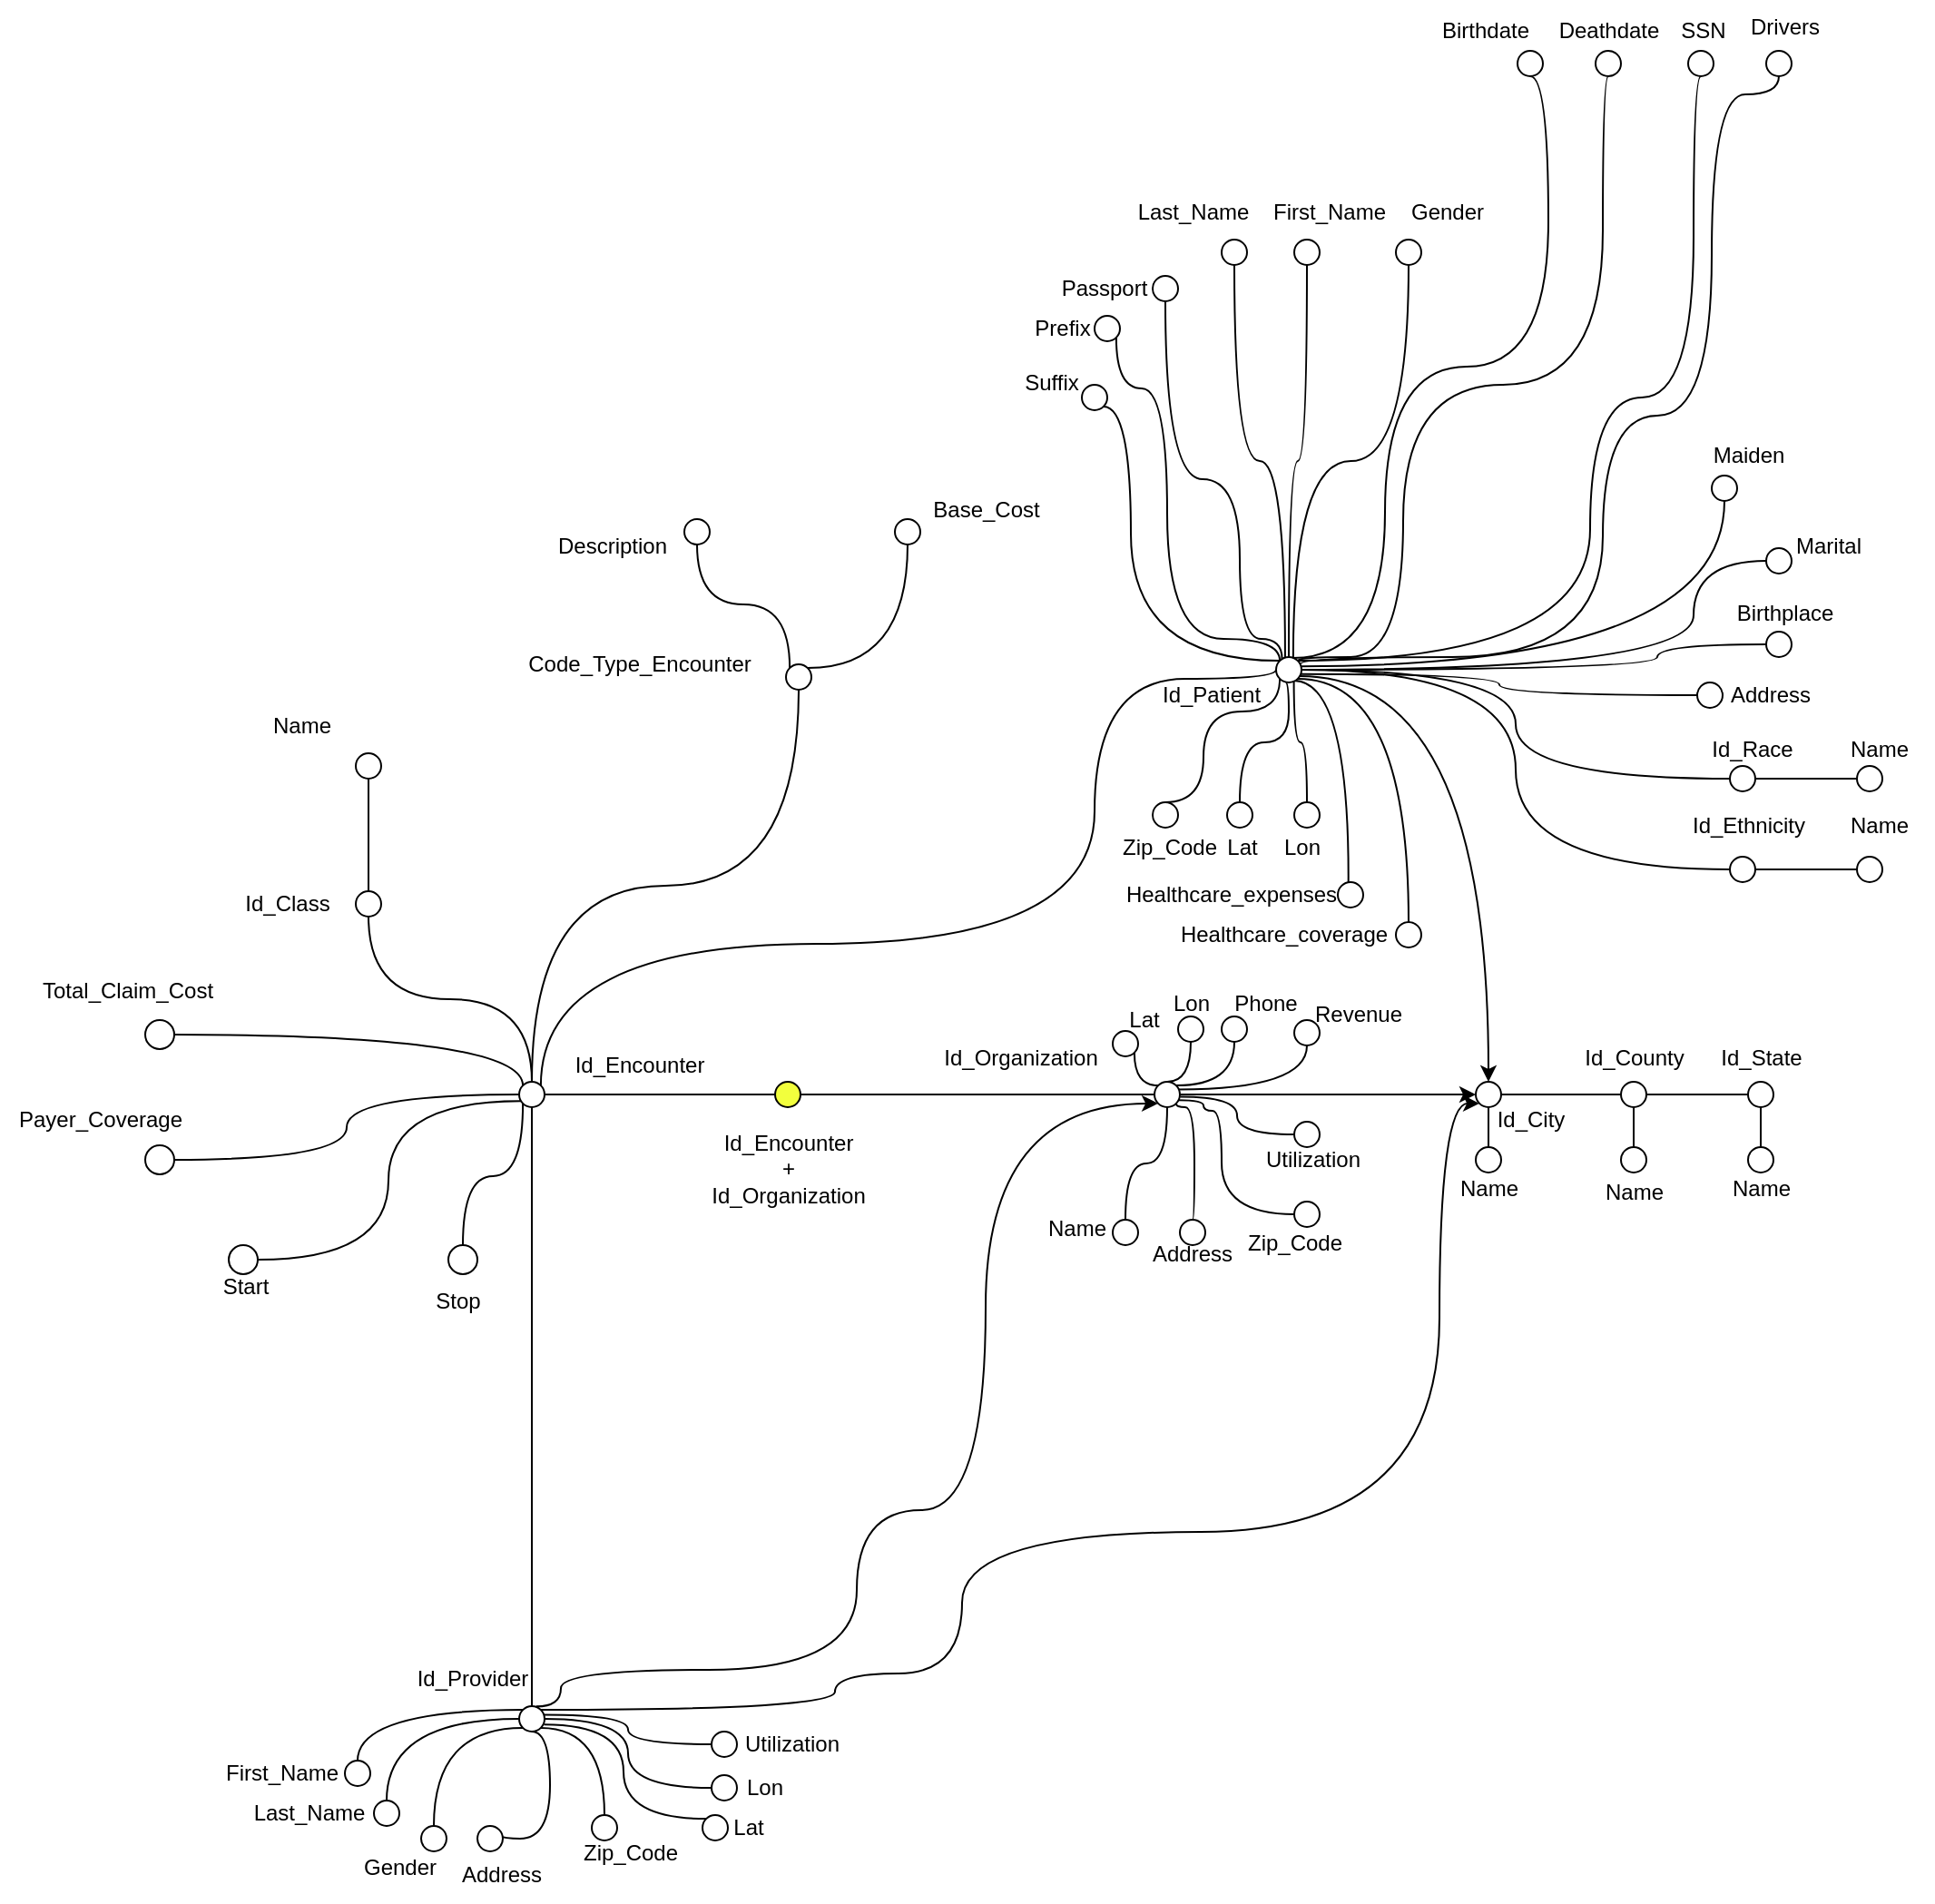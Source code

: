 <mxfile version="27.0.6">
  <diagram name="Pagina-1" id="tbLhMC2tCZrZLxijzygG">
    <mxGraphModel dx="1051" dy="716" grid="1" gridSize="10" guides="1" tooltips="1" connect="1" arrows="1" fold="1" page="1" pageScale="1" pageWidth="827" pageHeight="1169" math="0" shadow="0">
      <root>
        <mxCell id="0" />
        <mxCell id="1" parent="0" />
        <mxCell id="UD3QibeRNPxxmpjYGRvA-1" style="edgeStyle=orthogonalEdgeStyle;rounded=0;orthogonalLoop=1;jettySize=auto;html=1;exitX=0.5;exitY=1;exitDx=0;exitDy=0;entryX=0.5;entryY=0;entryDx=0;entryDy=0;endArrow=none;startFill=0;" edge="1" parent="1" source="UD3QibeRNPxxmpjYGRvA-6" target="UD3QibeRNPxxmpjYGRvA-25">
          <mxGeometry relative="1" as="geometry" />
        </mxCell>
        <mxCell id="UD3QibeRNPxxmpjYGRvA-2" style="edgeStyle=orthogonalEdgeStyle;rounded=0;orthogonalLoop=1;jettySize=auto;html=1;exitX=0.5;exitY=0;exitDx=0;exitDy=0;entryX=0.5;entryY=1;entryDx=0;entryDy=0;endArrow=none;startFill=0;curved=1;" edge="1" parent="1" source="UD3QibeRNPxxmpjYGRvA-6" target="UD3QibeRNPxxmpjYGRvA-27">
          <mxGeometry relative="1" as="geometry">
            <mxPoint x="633" y="732" as="targetPoint" />
          </mxGeometry>
        </mxCell>
        <mxCell id="UD3QibeRNPxxmpjYGRvA-3" style="edgeStyle=orthogonalEdgeStyle;rounded=0;orthogonalLoop=1;jettySize=auto;html=1;exitX=0.5;exitY=0;exitDx=0;exitDy=0;entryX=0.5;entryY=1;entryDx=0;entryDy=0;curved=1;endArrow=none;startFill=0;" edge="1" parent="1" source="UD3QibeRNPxxmpjYGRvA-6" target="UD3QibeRNPxxmpjYGRvA-8">
          <mxGeometry relative="1" as="geometry" />
        </mxCell>
        <mxCell id="UD3QibeRNPxxmpjYGRvA-4" style="edgeStyle=orthogonalEdgeStyle;rounded=0;orthogonalLoop=1;jettySize=auto;html=1;exitX=1;exitY=0;exitDx=0;exitDy=0;entryX=0;entryY=0.5;entryDx=0;entryDy=0;curved=1;endArrow=none;startFill=0;" edge="1" parent="1" source="UD3QibeRNPxxmpjYGRvA-6" target="UD3QibeRNPxxmpjYGRvA-109">
          <mxGeometry relative="1" as="geometry">
            <Array as="points">
              <mxPoint x="488" y="790" />
              <mxPoint x="793" y="790" />
              <mxPoint x="793" y="644" />
              <mxPoint x="893" y="644" />
            </Array>
          </mxGeometry>
        </mxCell>
        <mxCell id="UD3QibeRNPxxmpjYGRvA-5" style="edgeStyle=orthogonalEdgeStyle;rounded=0;orthogonalLoop=1;jettySize=auto;html=1;exitX=1;exitY=0.5;exitDx=0;exitDy=0;entryX=0;entryY=0.5;entryDx=0;entryDy=0;endArrow=none;startFill=0;" edge="1" parent="1" source="UD3QibeRNPxxmpjYGRvA-6" target="UD3QibeRNPxxmpjYGRvA-166">
          <mxGeometry relative="1" as="geometry" />
        </mxCell>
        <mxCell id="UD3QibeRNPxxmpjYGRvA-6" value="" style="ellipse;whiteSpace=wrap;html=1;aspect=fixed;fillColor=#FFFFFF;" vertex="1" parent="1">
          <mxGeometry x="476" y="866" width="14" height="14" as="geometry" />
        </mxCell>
        <mxCell id="UD3QibeRNPxxmpjYGRvA-7" value="Id_Encounter" style="text;html=1;align=center;verticalAlign=middle;resizable=0;points=[];autosize=1;strokeColor=none;fillColor=none;" vertex="1" parent="1">
          <mxGeometry x="497" y="842" width="90" height="30" as="geometry" />
        </mxCell>
        <mxCell id="UD3QibeRNPxxmpjYGRvA-8" value="" style="ellipse;whiteSpace=wrap;html=1;aspect=fixed;fillColor=#FFFFFF;" vertex="1" parent="1">
          <mxGeometry x="386" y="761" width="14" height="14" as="geometry" />
        </mxCell>
        <mxCell id="UD3QibeRNPxxmpjYGRvA-9" style="edgeStyle=orthogonalEdgeStyle;rounded=0;orthogonalLoop=1;jettySize=auto;html=1;exitX=1;exitY=0.5;exitDx=0;exitDy=0;entryX=0;entryY=0.5;entryDx=0;entryDy=0;endArrow=classic;startFill=0;endFill=1;" edge="1" parent="1" source="UD3QibeRNPxxmpjYGRvA-16" target="UD3QibeRNPxxmpjYGRvA-40">
          <mxGeometry relative="1" as="geometry" />
        </mxCell>
        <mxCell id="UD3QibeRNPxxmpjYGRvA-10" style="edgeStyle=orthogonalEdgeStyle;rounded=0;orthogonalLoop=1;jettySize=auto;html=1;exitX=0.5;exitY=1;exitDx=0;exitDy=0;entryX=0.5;entryY=0;entryDx=0;entryDy=0;curved=1;endArrow=none;startFill=0;" edge="1" parent="1" source="UD3QibeRNPxxmpjYGRvA-16" target="UD3QibeRNPxxmpjYGRvA-43">
          <mxGeometry relative="1" as="geometry" />
        </mxCell>
        <mxCell id="UD3QibeRNPxxmpjYGRvA-11" style="edgeStyle=orthogonalEdgeStyle;rounded=0;orthogonalLoop=1;jettySize=auto;html=1;exitX=0;exitY=0;exitDx=0;exitDy=0;entryX=1;entryY=1;entryDx=0;entryDy=0;strokeColor=default;curved=1;endArrow=none;startFill=0;" edge="1" parent="1" source="UD3QibeRNPxxmpjYGRvA-16" target="UD3QibeRNPxxmpjYGRvA-41">
          <mxGeometry relative="1" as="geometry" />
        </mxCell>
        <mxCell id="UD3QibeRNPxxmpjYGRvA-12" style="edgeStyle=orthogonalEdgeStyle;rounded=0;orthogonalLoop=1;jettySize=auto;html=1;exitX=0.5;exitY=0;exitDx=0;exitDy=0;entryX=0.5;entryY=1;entryDx=0;entryDy=0;curved=1;endArrow=none;startFill=0;" edge="1" parent="1" source="UD3QibeRNPxxmpjYGRvA-16" target="UD3QibeRNPxxmpjYGRvA-51">
          <mxGeometry relative="1" as="geometry" />
        </mxCell>
        <mxCell id="UD3QibeRNPxxmpjYGRvA-13" style="edgeStyle=orthogonalEdgeStyle;rounded=0;orthogonalLoop=1;jettySize=auto;html=1;exitX=1;exitY=0;exitDx=0;exitDy=0;entryX=0.5;entryY=1;entryDx=0;entryDy=0;curved=1;endArrow=none;startFill=0;" edge="1" parent="1" source="UD3QibeRNPxxmpjYGRvA-16" target="UD3QibeRNPxxmpjYGRvA-17">
          <mxGeometry relative="1" as="geometry" />
        </mxCell>
        <mxCell id="UD3QibeRNPxxmpjYGRvA-14" style="edgeStyle=orthogonalEdgeStyle;rounded=0;orthogonalLoop=1;jettySize=auto;html=1;exitX=0.933;exitY=0.302;exitDx=0;exitDy=0;entryX=0.5;entryY=1;entryDx=0;entryDy=0;curved=1;endArrow=none;startFill=0;exitPerimeter=0;" edge="1" parent="1" source="UD3QibeRNPxxmpjYGRvA-16" target="UD3QibeRNPxxmpjYGRvA-54">
          <mxGeometry relative="1" as="geometry" />
        </mxCell>
        <mxCell id="UD3QibeRNPxxmpjYGRvA-15" style="edgeStyle=orthogonalEdgeStyle;rounded=0;orthogonalLoop=1;jettySize=auto;html=1;exitX=1.014;exitY=0.588;exitDx=0;exitDy=0;entryX=0;entryY=0.5;entryDx=0;entryDy=0;curved=1;endArrow=none;startFill=0;exitPerimeter=0;" edge="1" parent="1" source="UD3QibeRNPxxmpjYGRvA-16" target="UD3QibeRNPxxmpjYGRvA-55">
          <mxGeometry relative="1" as="geometry" />
        </mxCell>
        <mxCell id="UD3QibeRNPxxmpjYGRvA-16" value="" style="ellipse;whiteSpace=wrap;html=1;aspect=fixed;fillColor=#FFFFFF;" vertex="1" parent="1">
          <mxGeometry x="826" y="866" width="14" height="14" as="geometry" />
        </mxCell>
        <mxCell id="UD3QibeRNPxxmpjYGRvA-17" value="" style="ellipse;whiteSpace=wrap;html=1;aspect=fixed;fillColor=#FFFFFF;" vertex="1" parent="1">
          <mxGeometry x="863" y="830" width="14" height="14" as="geometry" />
        </mxCell>
        <mxCell id="UD3QibeRNPxxmpjYGRvA-18" style="edgeStyle=orthogonalEdgeStyle;rounded=0;orthogonalLoop=1;jettySize=auto;html=1;exitX=0;exitY=0;exitDx=0;exitDy=0;entryX=0.5;entryY=0;entryDx=0;entryDy=0;curved=1;endArrow=none;startFill=0;" edge="1" parent="1" source="UD3QibeRNPxxmpjYGRvA-25" target="UD3QibeRNPxxmpjYGRvA-78">
          <mxGeometry relative="1" as="geometry" />
        </mxCell>
        <mxCell id="UD3QibeRNPxxmpjYGRvA-19" style="edgeStyle=orthogonalEdgeStyle;rounded=0;orthogonalLoop=1;jettySize=auto;html=1;exitX=0;exitY=0.5;exitDx=0;exitDy=0;entryX=0.5;entryY=0;entryDx=0;entryDy=0;curved=1;endArrow=none;startFill=0;" edge="1" parent="1" source="UD3QibeRNPxxmpjYGRvA-25" target="UD3QibeRNPxxmpjYGRvA-76">
          <mxGeometry relative="1" as="geometry" />
        </mxCell>
        <mxCell id="UD3QibeRNPxxmpjYGRvA-20" style="edgeStyle=orthogonalEdgeStyle;rounded=0;orthogonalLoop=1;jettySize=auto;html=1;exitX=0;exitY=1;exitDx=0;exitDy=0;entryX=0.5;entryY=0;entryDx=0;entryDy=0;curved=1;endArrow=none;startFill=0;" edge="1" parent="1" source="UD3QibeRNPxxmpjYGRvA-25" target="UD3QibeRNPxxmpjYGRvA-77">
          <mxGeometry relative="1" as="geometry" />
        </mxCell>
        <mxCell id="UD3QibeRNPxxmpjYGRvA-21" style="edgeStyle=orthogonalEdgeStyle;rounded=0;orthogonalLoop=1;jettySize=auto;html=1;exitX=1;exitY=1;exitDx=0;exitDy=0;curved=1;endArrow=none;startFill=0;" edge="1" parent="1" source="UD3QibeRNPxxmpjYGRvA-25" target="UD3QibeRNPxxmpjYGRvA-84">
          <mxGeometry relative="1" as="geometry" />
        </mxCell>
        <mxCell id="UD3QibeRNPxxmpjYGRvA-22" style="edgeStyle=orthogonalEdgeStyle;rounded=0;orthogonalLoop=1;jettySize=auto;html=1;exitX=0.971;exitY=0.342;exitDx=0;exitDy=0;entryX=0;entryY=0.5;entryDx=0;entryDy=0;curved=1;exitPerimeter=0;endArrow=none;startFill=0;" edge="1" parent="1" source="UD3QibeRNPxxmpjYGRvA-25" target="UD3QibeRNPxxmpjYGRvA-91">
          <mxGeometry relative="1" as="geometry" />
        </mxCell>
        <mxCell id="UD3QibeRNPxxmpjYGRvA-23" style="edgeStyle=orthogonalEdgeStyle;rounded=0;orthogonalLoop=1;jettySize=auto;html=1;exitX=1;exitY=0;exitDx=0;exitDy=0;entryX=0;entryY=1;entryDx=0;entryDy=0;curved=1;" edge="1" parent="1" source="UD3QibeRNPxxmpjYGRvA-25" target="UD3QibeRNPxxmpjYGRvA-40">
          <mxGeometry relative="1" as="geometry">
            <mxPoint x="1113" y="952" as="targetPoint" />
            <Array as="points">
              <mxPoint x="650" y="1212" />
              <mxPoint x="650" y="1192" />
              <mxPoint x="720" y="1192" />
              <mxPoint x="720" y="1114" />
              <mxPoint x="983" y="1114" />
              <mxPoint x="983" y="878" />
            </Array>
          </mxGeometry>
        </mxCell>
        <mxCell id="UD3QibeRNPxxmpjYGRvA-24" style="edgeStyle=orthogonalEdgeStyle;rounded=0;orthogonalLoop=1;jettySize=auto;html=1;entryX=0;entryY=1;entryDx=0;entryDy=0;curved=1;exitX=0.669;exitY=0.012;exitDx=0;exitDy=0;exitPerimeter=0;" edge="1" parent="1" source="UD3QibeRNPxxmpjYGRvA-25" target="UD3QibeRNPxxmpjYGRvA-16">
          <mxGeometry relative="1" as="geometry">
            <Array as="points">
              <mxPoint x="499" y="1190" />
              <mxPoint x="662" y="1190" />
              <mxPoint x="662" y="1102" />
              <mxPoint x="733" y="1102" />
              <mxPoint x="733" y="878" />
            </Array>
          </mxGeometry>
        </mxCell>
        <mxCell id="UD3QibeRNPxxmpjYGRvA-25" value="" style="ellipse;whiteSpace=wrap;html=1;aspect=fixed;fillColor=#FFFFFF;" vertex="1" parent="1">
          <mxGeometry x="476" y="1210" width="14" height="14" as="geometry" />
        </mxCell>
        <mxCell id="UD3QibeRNPxxmpjYGRvA-26" style="edgeStyle=orthogonalEdgeStyle;rounded=0;orthogonalLoop=1;jettySize=auto;html=1;exitX=1;exitY=0;exitDx=0;exitDy=0;curved=1;endArrow=none;startFill=0;" edge="1" parent="1" source="UD3QibeRNPxxmpjYGRvA-27" target="UD3QibeRNPxxmpjYGRvA-32">
          <mxGeometry relative="1" as="geometry" />
        </mxCell>
        <mxCell id="UD3QibeRNPxxmpjYGRvA-27" value="" style="ellipse;whiteSpace=wrap;html=1;aspect=fixed;fillColor=#FFFFFF;" vertex="1" parent="1">
          <mxGeometry x="623" y="636" width="14" height="14" as="geometry" />
        </mxCell>
        <mxCell id="UD3QibeRNPxxmpjYGRvA-28" value="Code_Type_Encounter&lt;div&gt;&lt;br&gt;&lt;/div&gt;" style="text;html=1;align=center;verticalAlign=middle;resizable=0;points=[];autosize=1;strokeColor=none;fillColor=none;" vertex="1" parent="1">
          <mxGeometry x="467" y="623" width="150" height="40" as="geometry" />
        </mxCell>
        <mxCell id="UD3QibeRNPxxmpjYGRvA-29" style="edgeStyle=orthogonalEdgeStyle;rounded=0;orthogonalLoop=1;jettySize=auto;html=1;exitX=0.5;exitY=1;exitDx=0;exitDy=0;entryX=0;entryY=0;entryDx=0;entryDy=0;curved=1;endArrow=none;startFill=0;" edge="1" parent="1" source="UD3QibeRNPxxmpjYGRvA-30" target="UD3QibeRNPxxmpjYGRvA-27">
          <mxGeometry relative="1" as="geometry" />
        </mxCell>
        <mxCell id="UD3QibeRNPxxmpjYGRvA-30" value="" style="ellipse;whiteSpace=wrap;html=1;aspect=fixed;fillColor=#FFFFFF;" vertex="1" parent="1">
          <mxGeometry x="567" y="556" width="14" height="14" as="geometry" />
        </mxCell>
        <mxCell id="UD3QibeRNPxxmpjYGRvA-31" value="Description" style="text;html=1;align=center;verticalAlign=middle;resizable=0;points=[];autosize=1;strokeColor=none;fillColor=none;" vertex="1" parent="1">
          <mxGeometry x="487" y="556" width="80" height="30" as="geometry" />
        </mxCell>
        <mxCell id="UD3QibeRNPxxmpjYGRvA-32" value="" style="ellipse;whiteSpace=wrap;html=1;aspect=fixed;fillColor=#FFFFFF;" vertex="1" parent="1">
          <mxGeometry x="683" y="556" width="14" height="14" as="geometry" />
        </mxCell>
        <mxCell id="UD3QibeRNPxxmpjYGRvA-33" value="Base_Cost" style="text;html=1;align=center;verticalAlign=middle;resizable=0;points=[];autosize=1;strokeColor=none;fillColor=none;" vertex="1" parent="1">
          <mxGeometry x="693" y="536" width="80" height="30" as="geometry" />
        </mxCell>
        <mxCell id="UD3QibeRNPxxmpjYGRvA-34" value="Id_Class" style="text;html=1;align=center;verticalAlign=middle;resizable=0;points=[];autosize=1;strokeColor=none;fillColor=none;" vertex="1" parent="1">
          <mxGeometry x="313" y="753" width="70" height="30" as="geometry" />
        </mxCell>
        <mxCell id="UD3QibeRNPxxmpjYGRvA-35" style="edgeStyle=orthogonalEdgeStyle;rounded=0;orthogonalLoop=1;jettySize=auto;html=1;exitX=0.5;exitY=1;exitDx=0;exitDy=0;entryX=0.5;entryY=0;entryDx=0;entryDy=0;endArrow=none;startFill=0;" edge="1" parent="1" source="UD3QibeRNPxxmpjYGRvA-36" target="UD3QibeRNPxxmpjYGRvA-8">
          <mxGeometry relative="1" as="geometry" />
        </mxCell>
        <mxCell id="UD3QibeRNPxxmpjYGRvA-36" value="" style="ellipse;whiteSpace=wrap;html=1;aspect=fixed;fillColor=#FFFFFF;" vertex="1" parent="1">
          <mxGeometry x="386" y="685" width="14" height="14" as="geometry" />
        </mxCell>
        <mxCell id="UD3QibeRNPxxmpjYGRvA-37" value="Name" style="text;html=1;align=center;verticalAlign=middle;resizable=0;points=[];autosize=1;strokeColor=none;fillColor=none;" vertex="1" parent="1">
          <mxGeometry x="326" y="655" width="60" height="30" as="geometry" />
        </mxCell>
        <mxCell id="UD3QibeRNPxxmpjYGRvA-38" value="Id_Organization" style="text;html=1;align=center;verticalAlign=middle;resizable=0;points=[];autosize=1;strokeColor=none;fillColor=none;" vertex="1" parent="1">
          <mxGeometry x="697" y="838" width="110" height="30" as="geometry" />
        </mxCell>
        <mxCell id="UD3QibeRNPxxmpjYGRvA-39" style="edgeStyle=orthogonalEdgeStyle;rounded=0;orthogonalLoop=1;jettySize=auto;html=1;exitX=1;exitY=0.5;exitDx=0;exitDy=0;entryX=0;entryY=0.5;entryDx=0;entryDy=0;endArrow=none;startFill=0;" edge="1" parent="1" source="UD3QibeRNPxxmpjYGRvA-40" target="UD3QibeRNPxxmpjYGRvA-64">
          <mxGeometry relative="1" as="geometry" />
        </mxCell>
        <mxCell id="UD3QibeRNPxxmpjYGRvA-40" value="" style="ellipse;whiteSpace=wrap;html=1;aspect=fixed;fillColor=#FFFFFF;" vertex="1" parent="1">
          <mxGeometry x="1003" y="866" width="14" height="14" as="geometry" />
        </mxCell>
        <mxCell id="UD3QibeRNPxxmpjYGRvA-41" value="" style="ellipse;whiteSpace=wrap;html=1;aspect=fixed;fillColor=#FFFFFF;" vertex="1" parent="1">
          <mxGeometry x="803" y="838" width="14" height="14" as="geometry" />
        </mxCell>
        <mxCell id="UD3QibeRNPxxmpjYGRvA-42" value="" style="ellipse;whiteSpace=wrap;html=1;aspect=fixed;fillColor=#FFFFFF;" vertex="1" parent="1">
          <mxGeometry x="840" y="942" width="14" height="14" as="geometry" />
        </mxCell>
        <mxCell id="UD3QibeRNPxxmpjYGRvA-43" value="" style="ellipse;whiteSpace=wrap;html=1;aspect=fixed;fillColor=#FFFFFF;" vertex="1" parent="1">
          <mxGeometry x="803" y="942" width="14" height="14" as="geometry" />
        </mxCell>
        <mxCell id="UD3QibeRNPxxmpjYGRvA-44" value="" style="ellipse;whiteSpace=wrap;html=1;aspect=fixed;fillColor=#FFFFFF;" vertex="1" parent="1">
          <mxGeometry x="903" y="932" width="14" height="14" as="geometry" />
        </mxCell>
        <mxCell id="UD3QibeRNPxxmpjYGRvA-45" value="Name" style="text;html=1;align=center;verticalAlign=middle;resizable=0;points=[];autosize=1;strokeColor=none;fillColor=none;" vertex="1" parent="1">
          <mxGeometry x="753" y="932" width="60" height="30" as="geometry" />
        </mxCell>
        <mxCell id="UD3QibeRNPxxmpjYGRvA-46" value="Address" style="text;strokeColor=none;align=center;fillColor=none;html=1;verticalAlign=middle;whiteSpace=wrap;rounded=0;" vertex="1" parent="1">
          <mxGeometry x="817" y="946" width="60" height="30" as="geometry" />
        </mxCell>
        <mxCell id="UD3QibeRNPxxmpjYGRvA-47" style="edgeStyle=orthogonalEdgeStyle;rounded=0;orthogonalLoop=1;jettySize=auto;html=1;exitX=1;exitY=1;exitDx=0;exitDy=0;entryX=0.5;entryY=0;entryDx=0;entryDy=0;curved=1;endArrow=none;startFill=0;" edge="1" parent="1" source="UD3QibeRNPxxmpjYGRvA-16" target="UD3QibeRNPxxmpjYGRvA-42">
          <mxGeometry relative="1" as="geometry">
            <mxPoint x="870" y="880" as="sourcePoint" />
            <mxPoint x="847" y="942" as="targetPoint" />
            <Array as="points">
              <mxPoint x="838" y="880" />
              <mxPoint x="848" y="880" />
              <mxPoint x="848" y="942" />
            </Array>
          </mxGeometry>
        </mxCell>
        <mxCell id="UD3QibeRNPxxmpjYGRvA-48" style="edgeStyle=orthogonalEdgeStyle;rounded=0;orthogonalLoop=1;jettySize=auto;html=1;exitX=0.934;exitY=0.725;exitDx=0;exitDy=0;curved=1;endArrow=none;startFill=0;exitPerimeter=0;" edge="1" parent="1" source="UD3QibeRNPxxmpjYGRvA-16" target="UD3QibeRNPxxmpjYGRvA-44">
          <mxGeometry relative="1" as="geometry">
            <mxPoint x="848" y="888" as="sourcePoint" />
            <mxPoint x="857" y="952" as="targetPoint" />
            <Array as="points">
              <mxPoint x="853" y="876" />
              <mxPoint x="853" y="882" />
              <mxPoint x="863" y="882" />
              <mxPoint x="863" y="939" />
            </Array>
          </mxGeometry>
        </mxCell>
        <mxCell id="UD3QibeRNPxxmpjYGRvA-49" value="Zip_Code" style="text;html=1;align=center;verticalAlign=middle;resizable=0;points=[];autosize=1;strokeColor=none;fillColor=none;" vertex="1" parent="1">
          <mxGeometry x="863" y="940" width="80" height="30" as="geometry" />
        </mxCell>
        <mxCell id="UD3QibeRNPxxmpjYGRvA-50" value="Lat" style="text;html=1;align=center;verticalAlign=middle;resizable=0;points=[];autosize=1;strokeColor=none;fillColor=none;" vertex="1" parent="1">
          <mxGeometry x="800" y="817" width="40" height="30" as="geometry" />
        </mxCell>
        <mxCell id="UD3QibeRNPxxmpjYGRvA-51" value="" style="ellipse;whiteSpace=wrap;html=1;aspect=fixed;fillColor=#FFFFFF;" vertex="1" parent="1">
          <mxGeometry x="839" y="830" width="14" height="14" as="geometry" />
        </mxCell>
        <mxCell id="UD3QibeRNPxxmpjYGRvA-52" value="Lon" style="text;html=1;align=center;verticalAlign=middle;resizable=0;points=[];autosize=1;strokeColor=none;fillColor=none;" vertex="1" parent="1">
          <mxGeometry x="826" y="808" width="40" height="30" as="geometry" />
        </mxCell>
        <mxCell id="UD3QibeRNPxxmpjYGRvA-53" value="Phone" style="text;html=1;align=center;verticalAlign=middle;resizable=0;points=[];autosize=1;strokeColor=none;fillColor=none;" vertex="1" parent="1">
          <mxGeometry x="857" y="808" width="60" height="30" as="geometry" />
        </mxCell>
        <mxCell id="UD3QibeRNPxxmpjYGRvA-54" value="" style="ellipse;whiteSpace=wrap;html=1;aspect=fixed;fillColor=#FFFFFF;" vertex="1" parent="1">
          <mxGeometry x="903" y="832" width="14" height="14" as="geometry" />
        </mxCell>
        <mxCell id="UD3QibeRNPxxmpjYGRvA-55" value="" style="ellipse;whiteSpace=wrap;html=1;aspect=fixed;fillColor=#FFFFFF;" vertex="1" parent="1">
          <mxGeometry x="903" y="888" width="14" height="14" as="geometry" />
        </mxCell>
        <mxCell id="UD3QibeRNPxxmpjYGRvA-56" value="Revenue" style="text;html=1;align=center;verticalAlign=middle;resizable=0;points=[];autosize=1;strokeColor=none;fillColor=none;" vertex="1" parent="1">
          <mxGeometry x="903" y="814" width="70" height="30" as="geometry" />
        </mxCell>
        <mxCell id="UD3QibeRNPxxmpjYGRvA-57" value="Utilization" style="text;html=1;align=center;verticalAlign=middle;resizable=0;points=[];autosize=1;strokeColor=none;fillColor=none;" vertex="1" parent="1">
          <mxGeometry x="873" y="894" width="80" height="30" as="geometry" />
        </mxCell>
        <mxCell id="UD3QibeRNPxxmpjYGRvA-58" value="Id_City" style="text;html=1;align=center;verticalAlign=middle;resizable=0;points=[];autosize=1;strokeColor=none;fillColor=none;" vertex="1" parent="1">
          <mxGeometry x="1003" y="872" width="60" height="30" as="geometry" />
        </mxCell>
        <mxCell id="UD3QibeRNPxxmpjYGRvA-59" style="edgeStyle=orthogonalEdgeStyle;rounded=0;orthogonalLoop=1;jettySize=auto;html=1;entryX=0.5;entryY=1;entryDx=0;entryDy=0;endArrow=none;startFill=0;" edge="1" parent="1" source="UD3QibeRNPxxmpjYGRvA-60" target="UD3QibeRNPxxmpjYGRvA-40">
          <mxGeometry relative="1" as="geometry" />
        </mxCell>
        <mxCell id="UD3QibeRNPxxmpjYGRvA-60" value="" style="ellipse;whiteSpace=wrap;html=1;aspect=fixed;fillColor=#FFFFFF;" vertex="1" parent="1">
          <mxGeometry x="1003" y="902" width="14" height="14" as="geometry" />
        </mxCell>
        <mxCell id="UD3QibeRNPxxmpjYGRvA-61" value="Name" style="text;html=1;align=center;verticalAlign=middle;resizable=0;points=[];autosize=1;strokeColor=none;fillColor=none;" vertex="1" parent="1">
          <mxGeometry x="980" y="910" width="60" height="30" as="geometry" />
        </mxCell>
        <mxCell id="UD3QibeRNPxxmpjYGRvA-62" style="edgeStyle=orthogonalEdgeStyle;rounded=0;orthogonalLoop=1;jettySize=auto;html=1;exitX=0.5;exitY=1;exitDx=0;exitDy=0;entryX=0.5;entryY=0;entryDx=0;entryDy=0;endArrow=none;startFill=0;" edge="1" parent="1" source="UD3QibeRNPxxmpjYGRvA-64" target="UD3QibeRNPxxmpjYGRvA-66">
          <mxGeometry relative="1" as="geometry" />
        </mxCell>
        <mxCell id="UD3QibeRNPxxmpjYGRvA-63" style="edgeStyle=orthogonalEdgeStyle;rounded=0;orthogonalLoop=1;jettySize=auto;html=1;exitX=1;exitY=0.5;exitDx=0;exitDy=0;entryX=0;entryY=0.5;entryDx=0;entryDy=0;endArrow=none;startFill=0;" edge="1" parent="1" source="UD3QibeRNPxxmpjYGRvA-64" target="UD3QibeRNPxxmpjYGRvA-69">
          <mxGeometry relative="1" as="geometry" />
        </mxCell>
        <mxCell id="UD3QibeRNPxxmpjYGRvA-64" value="" style="ellipse;whiteSpace=wrap;html=1;aspect=fixed;fillColor=#FFFFFF;" vertex="1" parent="1">
          <mxGeometry x="1083" y="866" width="14" height="14" as="geometry" />
        </mxCell>
        <mxCell id="UD3QibeRNPxxmpjYGRvA-65" value="Id_County" style="text;html=1;align=center;verticalAlign=middle;resizable=0;points=[];autosize=1;strokeColor=none;fillColor=none;" vertex="1" parent="1">
          <mxGeometry x="1050" y="838" width="80" height="30" as="geometry" />
        </mxCell>
        <mxCell id="UD3QibeRNPxxmpjYGRvA-66" value="" style="ellipse;whiteSpace=wrap;html=1;aspect=fixed;fillColor=#FFFFFF;" vertex="1" parent="1">
          <mxGeometry x="1083" y="902" width="14" height="14" as="geometry" />
        </mxCell>
        <mxCell id="UD3QibeRNPxxmpjYGRvA-67" value="Name" style="text;html=1;align=center;verticalAlign=middle;resizable=0;points=[];autosize=1;strokeColor=none;fillColor=none;" vertex="1" parent="1">
          <mxGeometry x="1060" y="912" width="60" height="30" as="geometry" />
        </mxCell>
        <mxCell id="UD3QibeRNPxxmpjYGRvA-68" style="edgeStyle=orthogonalEdgeStyle;rounded=0;orthogonalLoop=1;jettySize=auto;html=1;exitX=0.5;exitY=1;exitDx=0;exitDy=0;entryX=0.5;entryY=0;entryDx=0;entryDy=0;endArrow=none;startFill=0;" edge="1" parent="1" source="UD3QibeRNPxxmpjYGRvA-69" target="UD3QibeRNPxxmpjYGRvA-71">
          <mxGeometry relative="1" as="geometry" />
        </mxCell>
        <mxCell id="UD3QibeRNPxxmpjYGRvA-69" value="" style="ellipse;whiteSpace=wrap;html=1;aspect=fixed;fillColor=#FFFFFF;" vertex="1" parent="1">
          <mxGeometry x="1153" y="866" width="14" height="14" as="geometry" />
        </mxCell>
        <mxCell id="UD3QibeRNPxxmpjYGRvA-70" value="Id_State" style="text;html=1;align=center;verticalAlign=middle;resizable=0;points=[];autosize=1;strokeColor=none;fillColor=none;" vertex="1" parent="1">
          <mxGeometry x="1125" y="838" width="70" height="30" as="geometry" />
        </mxCell>
        <mxCell id="UD3QibeRNPxxmpjYGRvA-71" value="" style="ellipse;whiteSpace=wrap;html=1;aspect=fixed;fillColor=#FFFFFF;" vertex="1" parent="1">
          <mxGeometry x="1153" y="902" width="14" height="14" as="geometry" />
        </mxCell>
        <mxCell id="UD3QibeRNPxxmpjYGRvA-72" value="Name" style="text;html=1;align=center;verticalAlign=middle;resizable=0;points=[];autosize=1;strokeColor=none;fillColor=none;" vertex="1" parent="1">
          <mxGeometry x="1130" y="910" width="60" height="30" as="geometry" />
        </mxCell>
        <mxCell id="UD3QibeRNPxxmpjYGRvA-73" value="Id_Provider" style="text;html=1;align=center;verticalAlign=middle;resizable=0;points=[];autosize=1;strokeColor=none;fillColor=none;" vertex="1" parent="1">
          <mxGeometry x="410" y="1180" width="80" height="30" as="geometry" />
        </mxCell>
        <mxCell id="UD3QibeRNPxxmpjYGRvA-74" style="edgeStyle=orthogonalEdgeStyle;rounded=0;orthogonalLoop=1;jettySize=auto;html=1;exitX=0.5;exitY=0;exitDx=0;exitDy=0;entryX=0.5;entryY=1;entryDx=0;entryDy=0;curved=1;endArrow=none;startFill=0;" edge="1" parent="1" source="UD3QibeRNPxxmpjYGRvA-75" target="UD3QibeRNPxxmpjYGRvA-25">
          <mxGeometry relative="1" as="geometry">
            <Array as="points">
              <mxPoint x="460" y="1283" />
              <mxPoint x="493" y="1283" />
            </Array>
          </mxGeometry>
        </mxCell>
        <mxCell id="UD3QibeRNPxxmpjYGRvA-75" value="" style="ellipse;whiteSpace=wrap;html=1;aspect=fixed;fillColor=#FFFFFF;" vertex="1" parent="1">
          <mxGeometry x="453" y="1276" width="14" height="14" as="geometry" />
        </mxCell>
        <mxCell id="UD3QibeRNPxxmpjYGRvA-76" value="" style="ellipse;whiteSpace=wrap;html=1;aspect=fixed;fillColor=#FFFFFF;" vertex="1" parent="1">
          <mxGeometry x="396" y="1262" width="14" height="14" as="geometry" />
        </mxCell>
        <mxCell id="UD3QibeRNPxxmpjYGRvA-77" value="" style="ellipse;whiteSpace=wrap;html=1;aspect=fixed;fillColor=#FFFFFF;" vertex="1" parent="1">
          <mxGeometry x="422" y="1276" width="14" height="14" as="geometry" />
        </mxCell>
        <mxCell id="UD3QibeRNPxxmpjYGRvA-78" value="" style="ellipse;whiteSpace=wrap;html=1;aspect=fixed;fillColor=#FFFFFF;" vertex="1" parent="1">
          <mxGeometry x="380" y="1240" width="14" height="14" as="geometry" />
        </mxCell>
        <mxCell id="UD3QibeRNPxxmpjYGRvA-79" value="First_Name" style="text;html=1;align=center;verticalAlign=middle;resizable=0;points=[];autosize=1;strokeColor=none;fillColor=none;" vertex="1" parent="1">
          <mxGeometry x="300" y="1232" width="90" height="30" as="geometry" />
        </mxCell>
        <mxCell id="UD3QibeRNPxxmpjYGRvA-80" value="Last_Name" style="text;html=1;align=center;verticalAlign=middle;resizable=0;points=[];autosize=1;strokeColor=none;fillColor=none;" vertex="1" parent="1">
          <mxGeometry x="320" y="1254" width="80" height="30" as="geometry" />
        </mxCell>
        <mxCell id="UD3QibeRNPxxmpjYGRvA-81" value="Gender" style="text;html=1;align=center;verticalAlign=middle;resizable=0;points=[];autosize=1;strokeColor=none;fillColor=none;" vertex="1" parent="1">
          <mxGeometry x="380" y="1284" width="60" height="30" as="geometry" />
        </mxCell>
        <mxCell id="UD3QibeRNPxxmpjYGRvA-82" value="Address" style="text;html=1;align=center;verticalAlign=middle;resizable=0;points=[];autosize=1;strokeColor=none;fillColor=none;" vertex="1" parent="1">
          <mxGeometry x="431" y="1288" width="70" height="30" as="geometry" />
        </mxCell>
        <mxCell id="UD3QibeRNPxxmpjYGRvA-83" value="Zip_Code" style="text;html=1;align=center;verticalAlign=middle;resizable=0;points=[];autosize=1;strokeColor=none;fillColor=none;" vertex="1" parent="1">
          <mxGeometry x="497" y="1276" width="80" height="30" as="geometry" />
        </mxCell>
        <mxCell id="UD3QibeRNPxxmpjYGRvA-84" value="" style="ellipse;whiteSpace=wrap;html=1;aspect=fixed;fillColor=#FFFFFF;" vertex="1" parent="1">
          <mxGeometry x="516" y="1270" width="14" height="14" as="geometry" />
        </mxCell>
        <mxCell id="UD3QibeRNPxxmpjYGRvA-85" value="Lon" style="text;html=1;align=center;verticalAlign=middle;resizable=0;points=[];autosize=1;strokeColor=none;fillColor=none;" vertex="1" parent="1">
          <mxGeometry x="591" y="1240" width="40" height="30" as="geometry" />
        </mxCell>
        <mxCell id="UD3QibeRNPxxmpjYGRvA-86" value="Lat" style="text;html=1;align=center;verticalAlign=middle;resizable=0;points=[];autosize=1;strokeColor=none;fillColor=none;" vertex="1" parent="1">
          <mxGeometry x="582" y="1262" width="40" height="30" as="geometry" />
        </mxCell>
        <mxCell id="UD3QibeRNPxxmpjYGRvA-87" value="" style="ellipse;whiteSpace=wrap;html=1;aspect=fixed;fillColor=#FFFFFF;" vertex="1" parent="1">
          <mxGeometry x="577" y="1270" width="14" height="14" as="geometry" />
        </mxCell>
        <mxCell id="UD3QibeRNPxxmpjYGRvA-88" value="" style="ellipse;whiteSpace=wrap;html=1;aspect=fixed;fillColor=#FFFFFF;" vertex="1" parent="1">
          <mxGeometry x="582" y="1248" width="14" height="14" as="geometry" />
        </mxCell>
        <mxCell id="UD3QibeRNPxxmpjYGRvA-89" style="edgeStyle=orthogonalEdgeStyle;rounded=0;orthogonalLoop=1;jettySize=auto;html=1;exitX=1;exitY=0.5;exitDx=0;exitDy=0;entryX=0;entryY=0.5;entryDx=0;entryDy=0;endArrow=none;startFill=0;curved=1;" edge="1" parent="1" source="UD3QibeRNPxxmpjYGRvA-25" target="UD3QibeRNPxxmpjYGRvA-88">
          <mxGeometry relative="1" as="geometry" />
        </mxCell>
        <mxCell id="UD3QibeRNPxxmpjYGRvA-90" style="edgeStyle=orthogonalEdgeStyle;rounded=0;orthogonalLoop=1;jettySize=auto;html=1;exitX=0;exitY=0;exitDx=0;exitDy=0;entryX=0.981;entryY=0.726;entryDx=0;entryDy=0;entryPerimeter=0;endArrow=none;startFill=0;curved=1;" edge="1" parent="1" source="UD3QibeRNPxxmpjYGRvA-87" target="UD3QibeRNPxxmpjYGRvA-25">
          <mxGeometry relative="1" as="geometry" />
        </mxCell>
        <mxCell id="UD3QibeRNPxxmpjYGRvA-91" value="" style="ellipse;whiteSpace=wrap;html=1;aspect=fixed;fillColor=#FFFFFF;" vertex="1" parent="1">
          <mxGeometry x="582" y="1224" width="14" height="14" as="geometry" />
        </mxCell>
        <mxCell id="UD3QibeRNPxxmpjYGRvA-92" value="Utilization" style="text;html=1;align=center;verticalAlign=middle;resizable=0;points=[];autosize=1;strokeColor=none;fillColor=none;" vertex="1" parent="1">
          <mxGeometry x="586" y="1216" width="80" height="30" as="geometry" />
        </mxCell>
        <mxCell id="UD3QibeRNPxxmpjYGRvA-93" style="edgeStyle=orthogonalEdgeStyle;rounded=0;orthogonalLoop=1;jettySize=auto;html=1;exitX=0.924;exitY=0.747;exitDx=0;exitDy=0;entryX=0.5;entryY=0;entryDx=0;entryDy=0;curved=1;exitPerimeter=0;" edge="1" parent="1" source="UD3QibeRNPxxmpjYGRvA-109" target="UD3QibeRNPxxmpjYGRvA-40">
          <mxGeometry relative="1" as="geometry" />
        </mxCell>
        <mxCell id="UD3QibeRNPxxmpjYGRvA-94" style="edgeStyle=orthogonalEdgeStyle;rounded=0;orthogonalLoop=1;jettySize=auto;html=1;exitX=0.355;exitY=0.017;exitDx=0;exitDy=0;entryX=0.5;entryY=1;entryDx=0;entryDy=0;curved=1;endArrow=none;startFill=0;exitPerimeter=0;" edge="1" parent="1" source="UD3QibeRNPxxmpjYGRvA-109" target="UD3QibeRNPxxmpjYGRvA-114">
          <mxGeometry relative="1" as="geometry" />
        </mxCell>
        <mxCell id="UD3QibeRNPxxmpjYGRvA-95" style="edgeStyle=orthogonalEdgeStyle;rounded=0;orthogonalLoop=1;jettySize=auto;html=1;exitX=0.5;exitY=0;exitDx=0;exitDy=0;entryX=0.5;entryY=1;entryDx=0;entryDy=0;curved=1;endArrow=none;startFill=0;" edge="1" parent="1" source="UD3QibeRNPxxmpjYGRvA-109" target="UD3QibeRNPxxmpjYGRvA-112">
          <mxGeometry relative="1" as="geometry" />
        </mxCell>
        <mxCell id="UD3QibeRNPxxmpjYGRvA-96" style="edgeStyle=orthogonalEdgeStyle;rounded=0;orthogonalLoop=1;jettySize=auto;html=1;exitX=0.673;exitY=0.055;exitDx=0;exitDy=0;entryX=0.5;entryY=1;entryDx=0;entryDy=0;curved=1;exitPerimeter=0;endArrow=none;startFill=0;" edge="1" parent="1" source="UD3QibeRNPxxmpjYGRvA-109" target="UD3QibeRNPxxmpjYGRvA-113">
          <mxGeometry relative="1" as="geometry">
            <mxPoint x="963" y="422" as="targetPoint" />
          </mxGeometry>
        </mxCell>
        <mxCell id="UD3QibeRNPxxmpjYGRvA-97" style="edgeStyle=orthogonalEdgeStyle;rounded=0;orthogonalLoop=1;jettySize=auto;html=1;exitX=0.651;exitY=0.036;exitDx=0;exitDy=0;entryX=0.5;entryY=1;entryDx=0;entryDy=0;curved=1;exitPerimeter=0;endArrow=none;startFill=0;" edge="1" parent="1" source="UD3QibeRNPxxmpjYGRvA-109" target="UD3QibeRNPxxmpjYGRvA-111">
          <mxGeometry relative="1" as="geometry">
            <mxPoint x="1043" y="372" as="targetPoint" />
            <Array as="points">
              <mxPoint x="953" y="632" />
              <mxPoint x="953" y="472" />
              <mxPoint x="1043" y="472" />
              <mxPoint x="1043" y="312" />
            </Array>
          </mxGeometry>
        </mxCell>
        <mxCell id="UD3QibeRNPxxmpjYGRvA-98" style="edgeStyle=orthogonalEdgeStyle;rounded=0;orthogonalLoop=1;jettySize=auto;html=1;exitX=0.978;exitY=0.364;exitDx=0;exitDy=0;entryX=0.5;entryY=1;entryDx=0;entryDy=0;exitPerimeter=0;curved=1;endArrow=none;startFill=0;" edge="1" parent="1" source="UD3QibeRNPxxmpjYGRvA-109" target="UD3QibeRNPxxmpjYGRvA-137">
          <mxGeometry relative="1" as="geometry">
            <mxPoint x="1143.656" y="638.951" as="targetPoint" />
            <Array as="points">
              <mxPoint x="1140" y="637" />
            </Array>
          </mxGeometry>
        </mxCell>
        <mxCell id="UD3QibeRNPxxmpjYGRvA-99" style="edgeStyle=orthogonalEdgeStyle;rounded=0;orthogonalLoop=1;jettySize=auto;html=1;exitX=1;exitY=0.5;exitDx=0;exitDy=0;entryX=0;entryY=0.5;entryDx=0;entryDy=0;curved=1;endArrow=none;startFill=0;" edge="1" parent="1" source="UD3QibeRNPxxmpjYGRvA-109" target="UD3QibeRNPxxmpjYGRvA-138">
          <mxGeometry relative="1" as="geometry">
            <Array as="points">
              <mxPoint x="1123" y="639" />
              <mxPoint x="1123" y="579" />
            </Array>
          </mxGeometry>
        </mxCell>
        <mxCell id="UD3QibeRNPxxmpjYGRvA-100" style="edgeStyle=orthogonalEdgeStyle;rounded=0;orthogonalLoop=1;jettySize=auto;html=1;exitX=1;exitY=0.5;exitDx=0;exitDy=0;entryX=0;entryY=0.5;entryDx=0;entryDy=0;curved=1;endArrow=none;startFill=0;" edge="1" parent="1" source="UD3QibeRNPxxmpjYGRvA-109" target="UD3QibeRNPxxmpjYGRvA-139">
          <mxGeometry relative="1" as="geometry">
            <Array as="points">
              <mxPoint x="1103" y="639" />
              <mxPoint x="1103" y="625" />
            </Array>
          </mxGeometry>
        </mxCell>
        <mxCell id="UD3QibeRNPxxmpjYGRvA-101" style="edgeStyle=orthogonalEdgeStyle;rounded=0;orthogonalLoop=1;jettySize=auto;html=1;exitX=0.976;exitY=0.669;exitDx=0;exitDy=0;entryX=0;entryY=0.5;entryDx=0;entryDy=0;curved=1;exitPerimeter=0;endArrow=none;startFill=0;" edge="1" parent="1" source="UD3QibeRNPxxmpjYGRvA-109" target="UD3QibeRNPxxmpjYGRvA-140">
          <mxGeometry relative="1" as="geometry" />
        </mxCell>
        <mxCell id="UD3QibeRNPxxmpjYGRvA-102" style="edgeStyle=orthogonalEdgeStyle;rounded=0;orthogonalLoop=1;jettySize=auto;html=1;exitX=1.013;exitY=0.249;exitDx=0;exitDy=0;entryX=0.5;entryY=0;entryDx=0;entryDy=0;curved=1;endArrow=none;startFill=0;exitPerimeter=0;" edge="1" parent="1" source="UD3QibeRNPxxmpjYGRvA-110" target="UD3QibeRNPxxmpjYGRvA-148">
          <mxGeometry relative="1" as="geometry">
            <Array as="points">
              <mxPoint x="900" y="646" />
              <mxPoint x="900" y="679" />
              <mxPoint x="873" y="679" />
            </Array>
          </mxGeometry>
        </mxCell>
        <mxCell id="UD3QibeRNPxxmpjYGRvA-103" style="edgeStyle=orthogonalEdgeStyle;rounded=0;orthogonalLoop=1;jettySize=auto;html=1;exitX=0;exitY=1;exitDx=0;exitDy=0;entryX=0.5;entryY=0;entryDx=0;entryDy=0;curved=1;endArrow=none;startFill=0;" edge="1" parent="1" source="UD3QibeRNPxxmpjYGRvA-109" target="UD3QibeRNPxxmpjYGRvA-147">
          <mxGeometry relative="1" as="geometry">
            <Array as="points">
              <mxPoint x="895" y="662" />
              <mxPoint x="853" y="662" />
            </Array>
          </mxGeometry>
        </mxCell>
        <mxCell id="UD3QibeRNPxxmpjYGRvA-104" style="edgeStyle=orthogonalEdgeStyle;rounded=0;orthogonalLoop=1;jettySize=auto;html=1;exitX=0.7;exitY=0.961;exitDx=0;exitDy=0;entryX=0.5;entryY=0;entryDx=0;entryDy=0;exitPerimeter=0;curved=1;endArrow=none;startFill=0;" edge="1" parent="1" source="UD3QibeRNPxxmpjYGRvA-109" target="UD3QibeRNPxxmpjYGRvA-150">
          <mxGeometry relative="1" as="geometry">
            <Array as="points">
              <mxPoint x="903" y="679" />
              <mxPoint x="910" y="679" />
            </Array>
          </mxGeometry>
        </mxCell>
        <mxCell id="UD3QibeRNPxxmpjYGRvA-105" style="edgeStyle=orthogonalEdgeStyle;rounded=0;orthogonalLoop=1;jettySize=auto;html=1;exitX=0.797;exitY=0.928;exitDx=0;exitDy=0;entryX=0.5;entryY=0;entryDx=0;entryDy=0;curved=1;endArrow=none;startFill=0;exitPerimeter=0;" edge="1" parent="1">
          <mxGeometry relative="1" as="geometry">
            <mxPoint x="902.998" y="644.992" as="sourcePoint" />
            <mxPoint x="932.84" y="756.0" as="targetPoint" />
          </mxGeometry>
        </mxCell>
        <mxCell id="UD3QibeRNPxxmpjYGRvA-106" style="edgeStyle=orthogonalEdgeStyle;rounded=0;orthogonalLoop=1;jettySize=auto;html=1;exitX=1;exitY=1;exitDx=0;exitDy=0;entryX=0.5;entryY=0;entryDx=0;entryDy=0;curved=1;endArrow=none;startFill=0;" edge="1" parent="1" source="UD3QibeRNPxxmpjYGRvA-109" target="UD3QibeRNPxxmpjYGRvA-152">
          <mxGeometry relative="1" as="geometry" />
        </mxCell>
        <mxCell id="UD3QibeRNPxxmpjYGRvA-107" style="edgeStyle=orthogonalEdgeStyle;rounded=0;orthogonalLoop=1;jettySize=auto;html=1;exitX=1;exitY=0.5;exitDx=0;exitDy=0;entryX=0;entryY=0.5;entryDx=0;entryDy=0;curved=1;endArrow=none;startFill=0;" edge="1" parent="1" source="UD3QibeRNPxxmpjYGRvA-109" target="UD3QibeRNPxxmpjYGRvA-156">
          <mxGeometry relative="1" as="geometry" />
        </mxCell>
        <mxCell id="UD3QibeRNPxxmpjYGRvA-108" style="edgeStyle=orthogonalEdgeStyle;rounded=0;orthogonalLoop=1;jettySize=auto;html=1;exitX=1;exitY=0.5;exitDx=0;exitDy=0;entryX=0;entryY=0.5;entryDx=0;entryDy=0;curved=1;endArrow=none;startFill=0;" edge="1" parent="1" source="UD3QibeRNPxxmpjYGRvA-109" target="UD3QibeRNPxxmpjYGRvA-159">
          <mxGeometry relative="1" as="geometry">
            <mxPoint x="1043" y="742" as="targetPoint" />
          </mxGeometry>
        </mxCell>
        <mxCell id="UD3QibeRNPxxmpjYGRvA-109" value="" style="ellipse;whiteSpace=wrap;html=1;aspect=fixed;fillColor=#FFFFFF;" vertex="1" parent="1">
          <mxGeometry x="893" y="632" width="14" height="14" as="geometry" />
        </mxCell>
        <mxCell id="UD3QibeRNPxxmpjYGRvA-110" value="Id_Patient" style="text;html=1;align=center;verticalAlign=middle;resizable=0;points=[];autosize=1;strokeColor=none;fillColor=none;" vertex="1" parent="1">
          <mxGeometry x="817" y="638" width="80" height="30" as="geometry" />
        </mxCell>
        <mxCell id="UD3QibeRNPxxmpjYGRvA-111" value="" style="ellipse;whiteSpace=wrap;html=1;aspect=fixed;fillColor=#FFFFFF;" vertex="1" parent="1">
          <mxGeometry x="1026" y="298" width="14" height="14" as="geometry" />
        </mxCell>
        <mxCell id="UD3QibeRNPxxmpjYGRvA-112" value="" style="ellipse;whiteSpace=wrap;html=1;aspect=fixed;fillColor=#FFFFFF;" vertex="1" parent="1">
          <mxGeometry x="903" y="402" width="14" height="14" as="geometry" />
        </mxCell>
        <mxCell id="UD3QibeRNPxxmpjYGRvA-113" value="" style="ellipse;whiteSpace=wrap;html=1;aspect=fixed;fillColor=#FFFFFF;" vertex="1" parent="1">
          <mxGeometry x="959" y="402" width="14" height="14" as="geometry" />
        </mxCell>
        <mxCell id="UD3QibeRNPxxmpjYGRvA-114" value="" style="ellipse;whiteSpace=wrap;html=1;aspect=fixed;fillColor=#FFFFFF;" vertex="1" parent="1">
          <mxGeometry x="863" y="402" width="14" height="14" as="geometry" />
        </mxCell>
        <mxCell id="UD3QibeRNPxxmpjYGRvA-115" value="Last_Name" style="text;html=1;align=center;verticalAlign=middle;resizable=0;points=[];autosize=1;strokeColor=none;fillColor=none;" vertex="1" parent="1">
          <mxGeometry x="807" y="372" width="80" height="30" as="geometry" />
        </mxCell>
        <mxCell id="UD3QibeRNPxxmpjYGRvA-116" value="Gender" style="text;html=1;align=center;verticalAlign=middle;resizable=0;points=[];autosize=1;strokeColor=none;fillColor=none;" vertex="1" parent="1">
          <mxGeometry x="957" y="372" width="60" height="30" as="geometry" />
        </mxCell>
        <mxCell id="UD3QibeRNPxxmpjYGRvA-117" value="First_Name" style="text;html=1;align=center;verticalAlign=middle;resizable=0;points=[];autosize=1;strokeColor=none;fillColor=none;" vertex="1" parent="1">
          <mxGeometry x="877" y="372" width="90" height="30" as="geometry" />
        </mxCell>
        <mxCell id="UD3QibeRNPxxmpjYGRvA-118" value="" style="ellipse;whiteSpace=wrap;html=1;aspect=fixed;fillColor=#FFFFFF;" vertex="1" parent="1">
          <mxGeometry x="1120" y="298" width="14" height="14" as="geometry" />
        </mxCell>
        <mxCell id="UD3QibeRNPxxmpjYGRvA-119" value="" style="ellipse;whiteSpace=wrap;html=1;aspect=fixed;fillColor=#FFFFFF;" vertex="1" parent="1">
          <mxGeometry x="1069" y="298" width="14" height="14" as="geometry" />
        </mxCell>
        <mxCell id="UD3QibeRNPxxmpjYGRvA-120" value="" style="ellipse;whiteSpace=wrap;html=1;aspect=fixed;fillColor=#FFFFFF;" vertex="1" parent="1">
          <mxGeometry x="1163" y="298" width="14" height="14" as="geometry" />
        </mxCell>
        <mxCell id="UD3QibeRNPxxmpjYGRvA-121" value="Birthdate" style="text;html=1;align=center;verticalAlign=middle;resizable=0;points=[];autosize=1;strokeColor=none;fillColor=none;" vertex="1" parent="1">
          <mxGeometry x="973" y="272" width="70" height="30" as="geometry" />
        </mxCell>
        <mxCell id="UD3QibeRNPxxmpjYGRvA-122" value="Deathdate" style="text;html=1;align=center;verticalAlign=middle;resizable=0;points=[];autosize=1;strokeColor=none;fillColor=none;" vertex="1" parent="1">
          <mxGeometry x="1036" y="272" width="80" height="30" as="geometry" />
        </mxCell>
        <mxCell id="UD3QibeRNPxxmpjYGRvA-123" value="SSN" style="text;html=1;align=center;verticalAlign=middle;resizable=0;points=[];autosize=1;strokeColor=none;fillColor=none;" vertex="1" parent="1">
          <mxGeometry x="1103" y="272" width="50" height="30" as="geometry" />
        </mxCell>
        <mxCell id="UD3QibeRNPxxmpjYGRvA-124" value="Drivers" style="text;html=1;align=center;verticalAlign=middle;resizable=0;points=[];autosize=1;strokeColor=none;fillColor=none;" vertex="1" parent="1">
          <mxGeometry x="1143" y="270" width="60" height="30" as="geometry" />
        </mxCell>
        <mxCell id="UD3QibeRNPxxmpjYGRvA-125" style="edgeStyle=orthogonalEdgeStyle;rounded=0;orthogonalLoop=1;jettySize=auto;html=1;exitX=1;exitY=0;exitDx=0;exitDy=0;entryX=0.5;entryY=1;entryDx=0;entryDy=0;curved=1;endArrow=none;startFill=0;" edge="1" parent="1" source="UD3QibeRNPxxmpjYGRvA-109" target="UD3QibeRNPxxmpjYGRvA-119">
          <mxGeometry relative="1" as="geometry">
            <mxPoint x="1043" y="322" as="targetPoint" />
            <mxPoint x="914" y="643" as="sourcePoint" />
            <Array as="points">
              <mxPoint x="905" y="632" />
              <mxPoint x="963" y="632" />
              <mxPoint x="963" y="482" />
              <mxPoint x="1073" y="482" />
              <mxPoint x="1073" y="312" />
            </Array>
          </mxGeometry>
        </mxCell>
        <mxCell id="UD3QibeRNPxxmpjYGRvA-126" style="edgeStyle=orthogonalEdgeStyle;rounded=0;orthogonalLoop=1;jettySize=auto;html=1;exitX=1;exitY=0;exitDx=0;exitDy=0;entryX=0.5;entryY=1;entryDx=0;entryDy=0;curved=1;endArrow=none;startFill=0;" edge="1" parent="1" source="UD3QibeRNPxxmpjYGRvA-109" target="UD3QibeRNPxxmpjYGRvA-118">
          <mxGeometry relative="1" as="geometry">
            <mxPoint x="1146" y="329" as="targetPoint" />
            <mxPoint x="1017" y="650" as="sourcePoint" />
            <Array as="points">
              <mxPoint x="1066" y="634" />
              <mxPoint x="1066" y="489" />
              <mxPoint x="1123" y="489" />
              <mxPoint x="1123" y="312" />
            </Array>
          </mxGeometry>
        </mxCell>
        <mxCell id="UD3QibeRNPxxmpjYGRvA-127" style="edgeStyle=orthogonalEdgeStyle;rounded=0;orthogonalLoop=1;jettySize=auto;html=1;exitX=0.947;exitY=0.277;exitDx=0;exitDy=0;entryX=0.5;entryY=1;entryDx=0;entryDy=0;curved=1;endArrow=none;startFill=0;exitPerimeter=0;" edge="1" parent="1" source="UD3QibeRNPxxmpjYGRvA-109" target="UD3QibeRNPxxmpjYGRvA-120">
          <mxGeometry relative="1" as="geometry">
            <mxPoint x="1137" y="322" as="targetPoint" />
            <mxPoint x="915" y="644" as="sourcePoint" />
            <Array as="points">
              <mxPoint x="906" y="632" />
              <mxPoint x="1073" y="632" />
              <mxPoint x="1073" y="499" />
              <mxPoint x="1133" y="499" />
              <mxPoint x="1133" y="322" />
              <mxPoint x="1170" y="322" />
            </Array>
          </mxGeometry>
        </mxCell>
        <mxCell id="UD3QibeRNPxxmpjYGRvA-128" style="edgeStyle=orthogonalEdgeStyle;rounded=0;orthogonalLoop=1;jettySize=auto;html=1;exitX=0.5;exitY=1;exitDx=0;exitDy=0;entryX=0.234;entryY=0.075;entryDx=0;entryDy=0;endArrow=none;startFill=0;curved=1;entryPerimeter=0;" edge="1" parent="1" source="UD3QibeRNPxxmpjYGRvA-129" target="UD3QibeRNPxxmpjYGRvA-109">
          <mxGeometry relative="1" as="geometry">
            <Array as="points">
              <mxPoint x="832" y="534" />
              <mxPoint x="873" y="534" />
              <mxPoint x="873" y="622" />
              <mxPoint x="896" y="622" />
            </Array>
          </mxGeometry>
        </mxCell>
        <mxCell id="UD3QibeRNPxxmpjYGRvA-129" value="" style="ellipse;whiteSpace=wrap;html=1;aspect=fixed;fillColor=#FFFFFF;" vertex="1" parent="1">
          <mxGeometry x="825" y="422" width="14" height="14" as="geometry" />
        </mxCell>
        <mxCell id="UD3QibeRNPxxmpjYGRvA-130" style="edgeStyle=orthogonalEdgeStyle;rounded=0;orthogonalLoop=1;jettySize=auto;html=1;exitX=1;exitY=1;exitDx=0;exitDy=0;entryX=0;entryY=0;entryDx=0;entryDy=0;curved=1;endArrow=none;startFill=0;" edge="1" parent="1" source="UD3QibeRNPxxmpjYGRvA-131" target="UD3QibeRNPxxmpjYGRvA-109">
          <mxGeometry relative="1" as="geometry">
            <Array as="points">
              <mxPoint x="805" y="484" />
              <mxPoint x="833" y="484" />
              <mxPoint x="833" y="622" />
              <mxPoint x="895" y="622" />
            </Array>
          </mxGeometry>
        </mxCell>
        <mxCell id="UD3QibeRNPxxmpjYGRvA-131" value="" style="ellipse;whiteSpace=wrap;html=1;aspect=fixed;fillColor=#FFFFFF;" vertex="1" parent="1">
          <mxGeometry x="793" y="444" width="14" height="14" as="geometry" />
        </mxCell>
        <mxCell id="UD3QibeRNPxxmpjYGRvA-132" value="Passport" style="text;html=1;align=center;verticalAlign=middle;resizable=0;points=[];autosize=1;strokeColor=none;fillColor=none;" vertex="1" parent="1">
          <mxGeometry x="763" y="414" width="70" height="30" as="geometry" />
        </mxCell>
        <mxCell id="UD3QibeRNPxxmpjYGRvA-133" value="Prefix" style="text;html=1;align=center;verticalAlign=middle;resizable=0;points=[];autosize=1;strokeColor=none;fillColor=none;" vertex="1" parent="1">
          <mxGeometry x="750" y="436" width="50" height="30" as="geometry" />
        </mxCell>
        <mxCell id="UD3QibeRNPxxmpjYGRvA-134" style="edgeStyle=orthogonalEdgeStyle;rounded=0;orthogonalLoop=1;jettySize=auto;html=1;exitX=1;exitY=1;exitDx=0;exitDy=0;entryX=0;entryY=0;entryDx=0;entryDy=0;curved=1;endArrow=none;startFill=0;" edge="1" parent="1" source="UD3QibeRNPxxmpjYGRvA-135" target="UD3QibeRNPxxmpjYGRvA-109">
          <mxGeometry relative="1" as="geometry">
            <mxPoint x="893" y="632" as="targetPoint" />
            <Array as="points">
              <mxPoint x="813" y="494" />
              <mxPoint x="813" y="634" />
            </Array>
          </mxGeometry>
        </mxCell>
        <mxCell id="UD3QibeRNPxxmpjYGRvA-135" value="" style="ellipse;whiteSpace=wrap;html=1;aspect=fixed;fillColor=#FFFFFF;" vertex="1" parent="1">
          <mxGeometry x="786" y="482" width="14" height="14" as="geometry" />
        </mxCell>
        <mxCell id="UD3QibeRNPxxmpjYGRvA-136" value="Suffix" style="text;html=1;align=center;verticalAlign=middle;resizable=0;points=[];autosize=1;strokeColor=none;fillColor=none;" vertex="1" parent="1">
          <mxGeometry x="744" y="466" width="50" height="30" as="geometry" />
        </mxCell>
        <mxCell id="UD3QibeRNPxxmpjYGRvA-137" value="" style="ellipse;whiteSpace=wrap;html=1;aspect=fixed;fillColor=#FFFFFF;" vertex="1" parent="1">
          <mxGeometry x="1133" y="532" width="14" height="14" as="geometry" />
        </mxCell>
        <mxCell id="UD3QibeRNPxxmpjYGRvA-138" value="" style="ellipse;whiteSpace=wrap;html=1;aspect=fixed;fillColor=#FFFFFF;" vertex="1" parent="1">
          <mxGeometry x="1163" y="572" width="14" height="14" as="geometry" />
        </mxCell>
        <mxCell id="UD3QibeRNPxxmpjYGRvA-139" value="" style="ellipse;whiteSpace=wrap;html=1;aspect=fixed;fillColor=#FFFFFF;" vertex="1" parent="1">
          <mxGeometry x="1163" y="618" width="14" height="14" as="geometry" />
        </mxCell>
        <mxCell id="UD3QibeRNPxxmpjYGRvA-140" value="" style="ellipse;whiteSpace=wrap;html=1;aspect=fixed;fillColor=#FFFFFF;" vertex="1" parent="1">
          <mxGeometry x="1125" y="646" width="14" height="14" as="geometry" />
        </mxCell>
        <mxCell id="UD3QibeRNPxxmpjYGRvA-141" value="Maiden" style="text;html=1;align=center;verticalAlign=middle;resizable=0;points=[];autosize=1;strokeColor=none;fillColor=none;" vertex="1" parent="1">
          <mxGeometry x="1123" y="506" width="60" height="30" as="geometry" />
        </mxCell>
        <mxCell id="UD3QibeRNPxxmpjYGRvA-142" value="Marital" style="text;html=1;align=center;verticalAlign=middle;resizable=0;points=[];autosize=1;strokeColor=none;fillColor=none;" vertex="1" parent="1">
          <mxGeometry x="1167" y="556" width="60" height="30" as="geometry" />
        </mxCell>
        <mxCell id="UD3QibeRNPxxmpjYGRvA-143" value="Birthplace" style="text;html=1;align=center;verticalAlign=middle;resizable=0;points=[];autosize=1;strokeColor=none;fillColor=none;" vertex="1" parent="1">
          <mxGeometry x="1133" y="593" width="80" height="30" as="geometry" />
        </mxCell>
        <mxCell id="UD3QibeRNPxxmpjYGRvA-144" value="Address" style="text;html=1;align=center;verticalAlign=middle;resizable=0;points=[];autosize=1;strokeColor=none;fillColor=none;" vertex="1" parent="1">
          <mxGeometry x="1130" y="638" width="70" height="30" as="geometry" />
        </mxCell>
        <mxCell id="UD3QibeRNPxxmpjYGRvA-145" value="Zip_Code" style="text;html=1;align=center;verticalAlign=middle;resizable=0;points=[];autosize=1;strokeColor=none;fillColor=none;" vertex="1" parent="1">
          <mxGeometry x="794" y="722" width="80" height="30" as="geometry" />
        </mxCell>
        <mxCell id="UD3QibeRNPxxmpjYGRvA-146" value="Lat" style="text;html=1;align=center;verticalAlign=middle;resizable=0;points=[];autosize=1;strokeColor=none;fillColor=none;" vertex="1" parent="1">
          <mxGeometry x="854" y="722" width="40" height="30" as="geometry" />
        </mxCell>
        <mxCell id="UD3QibeRNPxxmpjYGRvA-147" value="" style="ellipse;whiteSpace=wrap;html=1;aspect=fixed;fillColor=#FFFFFF;" vertex="1" parent="1">
          <mxGeometry x="825" y="712" width="14" height="14" as="geometry" />
        </mxCell>
        <mxCell id="UD3QibeRNPxxmpjYGRvA-148" value="" style="ellipse;whiteSpace=wrap;html=1;aspect=fixed;fillColor=#FFFFFF;" vertex="1" parent="1">
          <mxGeometry x="866" y="712" width="14" height="14" as="geometry" />
        </mxCell>
        <mxCell id="UD3QibeRNPxxmpjYGRvA-149" value="Lon" style="text;html=1;align=center;verticalAlign=middle;resizable=0;points=[];autosize=1;strokeColor=none;fillColor=none;" vertex="1" parent="1">
          <mxGeometry x="887" y="722" width="40" height="30" as="geometry" />
        </mxCell>
        <mxCell id="UD3QibeRNPxxmpjYGRvA-150" value="" style="ellipse;whiteSpace=wrap;html=1;aspect=fixed;fillColor=#FFFFFF;" vertex="1" parent="1">
          <mxGeometry x="903" y="712" width="14" height="14" as="geometry" />
        </mxCell>
        <mxCell id="UD3QibeRNPxxmpjYGRvA-151" value="" style="ellipse;whiteSpace=wrap;html=1;aspect=fixed;fillColor=#FFFFFF;" vertex="1" parent="1">
          <mxGeometry x="927" y="756" width="14" height="14" as="geometry" />
        </mxCell>
        <mxCell id="UD3QibeRNPxxmpjYGRvA-152" value="" style="ellipse;whiteSpace=wrap;html=1;aspect=fixed;fillColor=#FFFFFF;" vertex="1" parent="1">
          <mxGeometry x="959" y="778" width="14" height="14" as="geometry" />
        </mxCell>
        <mxCell id="UD3QibeRNPxxmpjYGRvA-153" value="Healthcare_expenses" style="text;html=1;align=center;verticalAlign=middle;resizable=0;points=[];autosize=1;strokeColor=none;fillColor=none;" vertex="1" parent="1">
          <mxGeometry x="798" y="748" width="140" height="30" as="geometry" />
        </mxCell>
        <mxCell id="UD3QibeRNPxxmpjYGRvA-154" value="Healthcare_coverage" style="text;html=1;align=center;verticalAlign=middle;resizable=0;points=[];autosize=1;strokeColor=none;fillColor=none;" vertex="1" parent="1">
          <mxGeometry x="827" y="770" width="140" height="30" as="geometry" />
        </mxCell>
        <mxCell id="UD3QibeRNPxxmpjYGRvA-155" style="edgeStyle=orthogonalEdgeStyle;rounded=0;orthogonalLoop=1;jettySize=auto;html=1;exitX=1;exitY=0.5;exitDx=0;exitDy=0;entryX=0;entryY=0.5;entryDx=0;entryDy=0;endArrow=none;startFill=0;" edge="1" parent="1" source="UD3QibeRNPxxmpjYGRvA-156" target="UD3QibeRNPxxmpjYGRvA-157">
          <mxGeometry relative="1" as="geometry" />
        </mxCell>
        <mxCell id="UD3QibeRNPxxmpjYGRvA-156" value="" style="ellipse;whiteSpace=wrap;html=1;aspect=fixed;fillColor=#FFFFFF;" vertex="1" parent="1">
          <mxGeometry x="1143" y="692" width="14" height="14" as="geometry" />
        </mxCell>
        <mxCell id="UD3QibeRNPxxmpjYGRvA-157" value="" style="ellipse;whiteSpace=wrap;html=1;aspect=fixed;fillColor=#FFFFFF;" vertex="1" parent="1">
          <mxGeometry x="1213" y="692" width="14" height="14" as="geometry" />
        </mxCell>
        <mxCell id="UD3QibeRNPxxmpjYGRvA-158" style="edgeStyle=orthogonalEdgeStyle;rounded=0;orthogonalLoop=1;jettySize=auto;html=1;exitX=1;exitY=0.5;exitDx=0;exitDy=0;entryX=0;entryY=0.5;entryDx=0;entryDy=0;endArrow=none;startFill=0;" edge="1" parent="1" source="UD3QibeRNPxxmpjYGRvA-159" target="UD3QibeRNPxxmpjYGRvA-160">
          <mxGeometry relative="1" as="geometry" />
        </mxCell>
        <mxCell id="UD3QibeRNPxxmpjYGRvA-159" value="" style="ellipse;whiteSpace=wrap;html=1;aspect=fixed;fillColor=#FFFFFF;" vertex="1" parent="1">
          <mxGeometry x="1143" y="742" width="14" height="14" as="geometry" />
        </mxCell>
        <mxCell id="UD3QibeRNPxxmpjYGRvA-160" value="" style="ellipse;whiteSpace=wrap;html=1;aspect=fixed;fillColor=#FFFFFF;" vertex="1" parent="1">
          <mxGeometry x="1213" y="742" width="14" height="14" as="geometry" />
        </mxCell>
        <mxCell id="UD3QibeRNPxxmpjYGRvA-161" value="Id_Race" style="text;html=1;align=center;verticalAlign=middle;resizable=0;points=[];autosize=1;strokeColor=none;fillColor=none;" vertex="1" parent="1">
          <mxGeometry x="1120" y="668" width="70" height="30" as="geometry" />
        </mxCell>
        <mxCell id="UD3QibeRNPxxmpjYGRvA-162" value="Name" style="text;html=1;align=center;verticalAlign=middle;resizable=0;points=[];autosize=1;strokeColor=none;fillColor=none;" vertex="1" parent="1">
          <mxGeometry x="1195" y="668" width="60" height="30" as="geometry" />
        </mxCell>
        <mxCell id="UD3QibeRNPxxmpjYGRvA-163" value="Id_Ethnicity" style="text;html=1;align=center;verticalAlign=middle;resizable=0;points=[];autosize=1;strokeColor=none;fillColor=none;" vertex="1" parent="1">
          <mxGeometry x="1108" y="710" width="90" height="30" as="geometry" />
        </mxCell>
        <mxCell id="UD3QibeRNPxxmpjYGRvA-164" value="Name" style="text;html=1;align=center;verticalAlign=middle;resizable=0;points=[];autosize=1;strokeColor=none;fillColor=none;" vertex="1" parent="1">
          <mxGeometry x="1195" y="710" width="60" height="30" as="geometry" />
        </mxCell>
        <mxCell id="UD3QibeRNPxxmpjYGRvA-165" style="edgeStyle=orthogonalEdgeStyle;rounded=0;orthogonalLoop=1;jettySize=auto;html=1;exitX=1;exitY=0.5;exitDx=0;exitDy=0;endArrow=none;startFill=0;" edge="1" parent="1" source="UD3QibeRNPxxmpjYGRvA-166" target="UD3QibeRNPxxmpjYGRvA-16">
          <mxGeometry relative="1" as="geometry" />
        </mxCell>
        <mxCell id="UD3QibeRNPxxmpjYGRvA-166" value="" style="ellipse;whiteSpace=wrap;html=1;aspect=fixed;fillColor=#F2FF3D;" vertex="1" parent="1">
          <mxGeometry x="617" y="866" width="14" height="14" as="geometry" />
        </mxCell>
        <mxCell id="UD3QibeRNPxxmpjYGRvA-167" value="&lt;div style=&quot;&quot;&gt;&lt;span style=&quot;background-color: transparent; color: light-dark(rgb(0, 0, 0), rgb(255, 255, 255));&quot;&gt;Id_Encounter&lt;/span&gt;&lt;/div&gt;&lt;div style=&quot;&quot;&gt;+&lt;/div&gt;&lt;div style=&quot;&quot;&gt;Id_Organization&lt;/div&gt;&lt;div&gt;&lt;br&gt;&lt;/div&gt;" style="text;html=1;align=center;verticalAlign=middle;resizable=0;points=[];autosize=1;strokeColor=none;fillColor=none;" vertex="1" parent="1">
          <mxGeometry x="569" y="886" width="110" height="70" as="geometry" />
        </mxCell>
        <mxCell id="UD3QibeRNPxxmpjYGRvA-181" style="edgeStyle=orthogonalEdgeStyle;rounded=0;orthogonalLoop=1;jettySize=auto;html=1;exitX=0.5;exitY=0;exitDx=0;exitDy=0;entryX=0;entryY=1;entryDx=0;entryDy=0;endArrow=none;startFill=0;curved=1;" edge="1" parent="1" source="UD3QibeRNPxxmpjYGRvA-168" target="UD3QibeRNPxxmpjYGRvA-6">
          <mxGeometry relative="1" as="geometry" />
        </mxCell>
        <mxCell id="UD3QibeRNPxxmpjYGRvA-168" value="" style="ellipse;whiteSpace=wrap;html=1;aspect=fixed;fillColor=#FFFFFF;" vertex="1" parent="1">
          <mxGeometry x="437" y="956" width="16" height="16" as="geometry" />
        </mxCell>
        <mxCell id="UD3QibeRNPxxmpjYGRvA-169" value="Stop" style="text;html=1;align=center;verticalAlign=middle;resizable=0;points=[];autosize=1;strokeColor=none;fillColor=none;" vertex="1" parent="1">
          <mxGeometry x="417" y="972" width="50" height="30" as="geometry" />
        </mxCell>
        <mxCell id="UD3QibeRNPxxmpjYGRvA-170" value="" style="ellipse;whiteSpace=wrap;html=1;aspect=fixed;fillColor=#FFFFFF;" vertex="1" parent="1">
          <mxGeometry x="316" y="956" width="16" height="16" as="geometry" />
        </mxCell>
        <mxCell id="UD3QibeRNPxxmpjYGRvA-171" value="Start" style="text;html=1;align=center;verticalAlign=middle;resizable=0;points=[];autosize=1;strokeColor=none;fillColor=none;" vertex="1" parent="1">
          <mxGeometry x="300" y="964" width="50" height="30" as="geometry" />
        </mxCell>
        <mxCell id="UD3QibeRNPxxmpjYGRvA-178" style="edgeStyle=orthogonalEdgeStyle;rounded=0;orthogonalLoop=1;jettySize=auto;html=1;exitX=1;exitY=0.5;exitDx=0;exitDy=0;entryX=0;entryY=0;entryDx=0;entryDy=0;curved=1;endArrow=none;startFill=0;" edge="1" parent="1" source="UD3QibeRNPxxmpjYGRvA-172" target="UD3QibeRNPxxmpjYGRvA-6">
          <mxGeometry relative="1" as="geometry" />
        </mxCell>
        <mxCell id="UD3QibeRNPxxmpjYGRvA-172" value="" style="ellipse;whiteSpace=wrap;html=1;aspect=fixed;fillColor=#FFFFFF;" vertex="1" parent="1">
          <mxGeometry x="270" y="832" width="16" height="16" as="geometry" />
        </mxCell>
        <mxCell id="UD3QibeRNPxxmpjYGRvA-179" style="edgeStyle=orthogonalEdgeStyle;rounded=0;orthogonalLoop=1;jettySize=auto;html=1;exitX=1;exitY=0.5;exitDx=0;exitDy=0;entryX=0;entryY=0.5;entryDx=0;entryDy=0;curved=1;endArrow=none;startFill=0;" edge="1" parent="1" source="UD3QibeRNPxxmpjYGRvA-173" target="UD3QibeRNPxxmpjYGRvA-6">
          <mxGeometry relative="1" as="geometry" />
        </mxCell>
        <mxCell id="UD3QibeRNPxxmpjYGRvA-173" value="" style="ellipse;whiteSpace=wrap;html=1;aspect=fixed;fillColor=#FFFFFF;" vertex="1" parent="1">
          <mxGeometry x="270" y="901" width="16" height="16" as="geometry" />
        </mxCell>
        <mxCell id="UD3QibeRNPxxmpjYGRvA-174" value="Payer_Coverage" style="text;html=1;align=center;verticalAlign=middle;resizable=0;points=[];autosize=1;strokeColor=none;fillColor=none;" vertex="1" parent="1">
          <mxGeometry x="190" y="872" width="110" height="30" as="geometry" />
        </mxCell>
        <mxCell id="UD3QibeRNPxxmpjYGRvA-175" value="&lt;p style=&quot;margin: 0px; font-variant-numeric: normal; font-variant-east-asian: normal; font-variant-alternates: normal; font-size-adjust: none; font-kerning: auto; font-optical-sizing: auto; font-feature-settings: normal; font-variation-settings: normal; font-variant-position: normal; font-variant-emoji: normal; font-stretch: normal; line-height: normal; text-align: start; text-wrap-mode: wrap;&quot; class=&quot;p1&quot;&gt;Total_Claim_Cost&lt;/p&gt;" style="text;html=1;align=center;verticalAlign=middle;resizable=0;points=[];autosize=1;strokeColor=none;fillColor=none;" vertex="1" parent="1">
          <mxGeometry x="200" y="800" width="120" height="30" as="geometry" />
        </mxCell>
        <mxCell id="UD3QibeRNPxxmpjYGRvA-180" style="edgeStyle=orthogonalEdgeStyle;rounded=0;orthogonalLoop=1;jettySize=auto;html=1;exitX=1;exitY=0.5;exitDx=0;exitDy=0;entryX=0.066;entryY=0.762;entryDx=0;entryDy=0;entryPerimeter=0;endArrow=none;startFill=0;curved=1;" edge="1" parent="1" source="UD3QibeRNPxxmpjYGRvA-170" target="UD3QibeRNPxxmpjYGRvA-6">
          <mxGeometry relative="1" as="geometry" />
        </mxCell>
      </root>
    </mxGraphModel>
  </diagram>
</mxfile>
